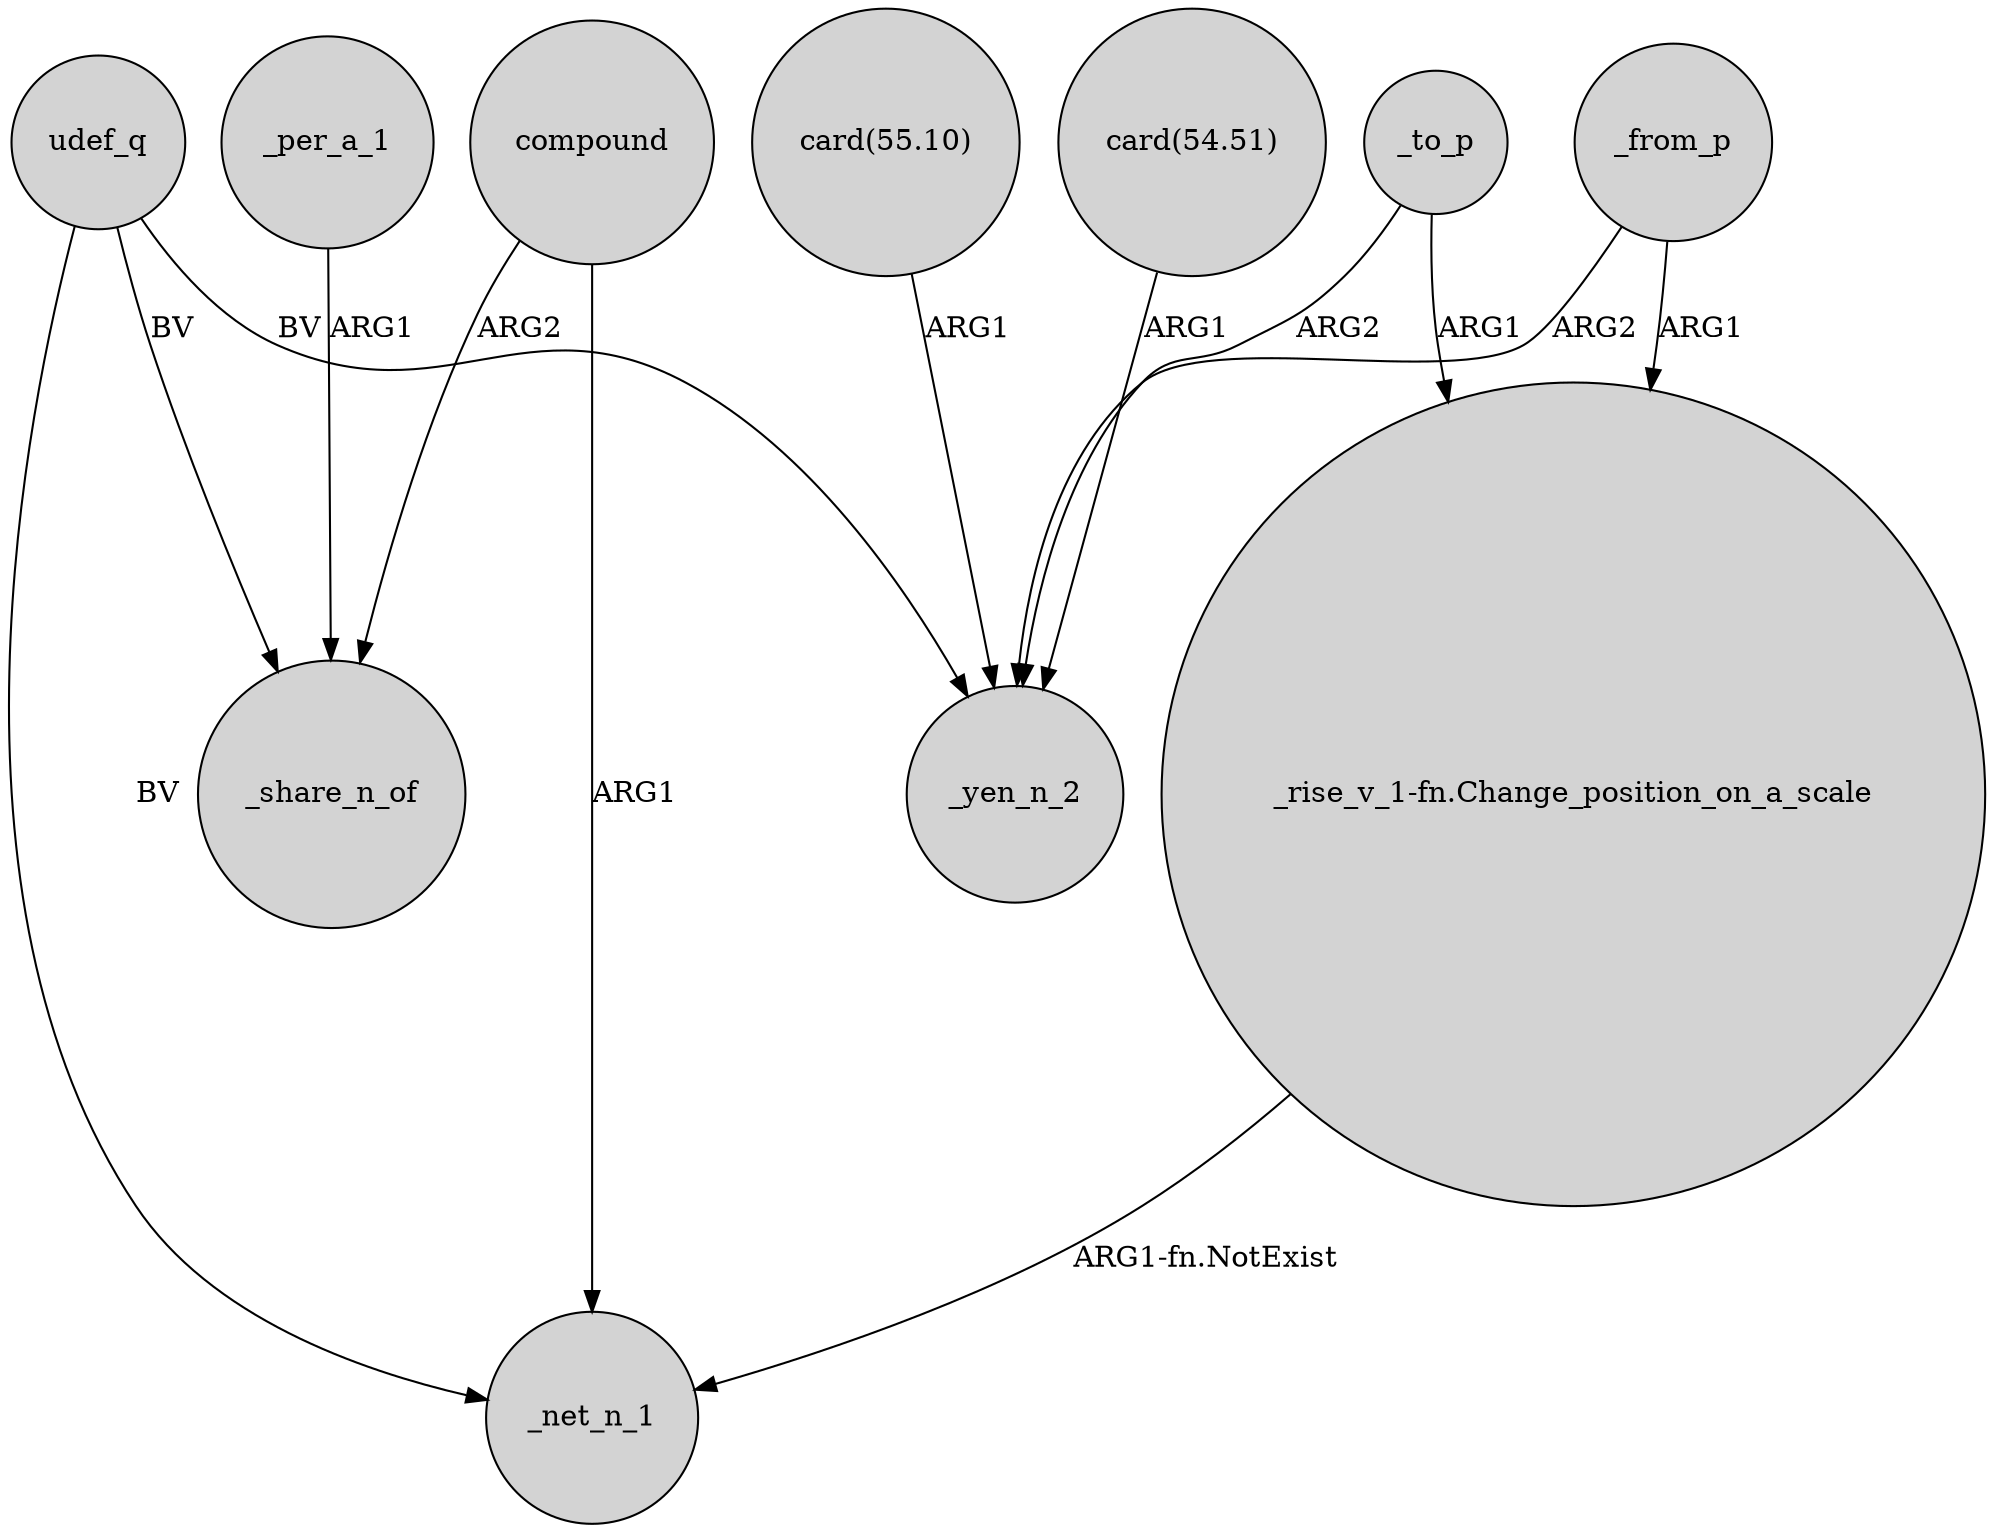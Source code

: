 digraph {
	node [shape=circle style=filled]
	"card(55.10)" -> _yen_n_2 [label=ARG1]
	udef_q -> _net_n_1 [label=BV]
	_per_a_1 -> _share_n_of [label=ARG1]
	_to_p -> _yen_n_2 [label=ARG2]
	compound -> _net_n_1 [label=ARG1]
	udef_q -> _yen_n_2 [label=BV]
	"_rise_v_1-fn.Change_position_on_a_scale" -> _net_n_1 [label="ARG1-fn.NotExist"]
	_from_p -> _yen_n_2 [label=ARG2]
	compound -> _share_n_of [label=ARG2]
	_to_p -> "_rise_v_1-fn.Change_position_on_a_scale" [label=ARG1]
	"card(54.51)" -> _yen_n_2 [label=ARG1]
	udef_q -> _share_n_of [label=BV]
	_from_p -> "_rise_v_1-fn.Change_position_on_a_scale" [label=ARG1]
}
